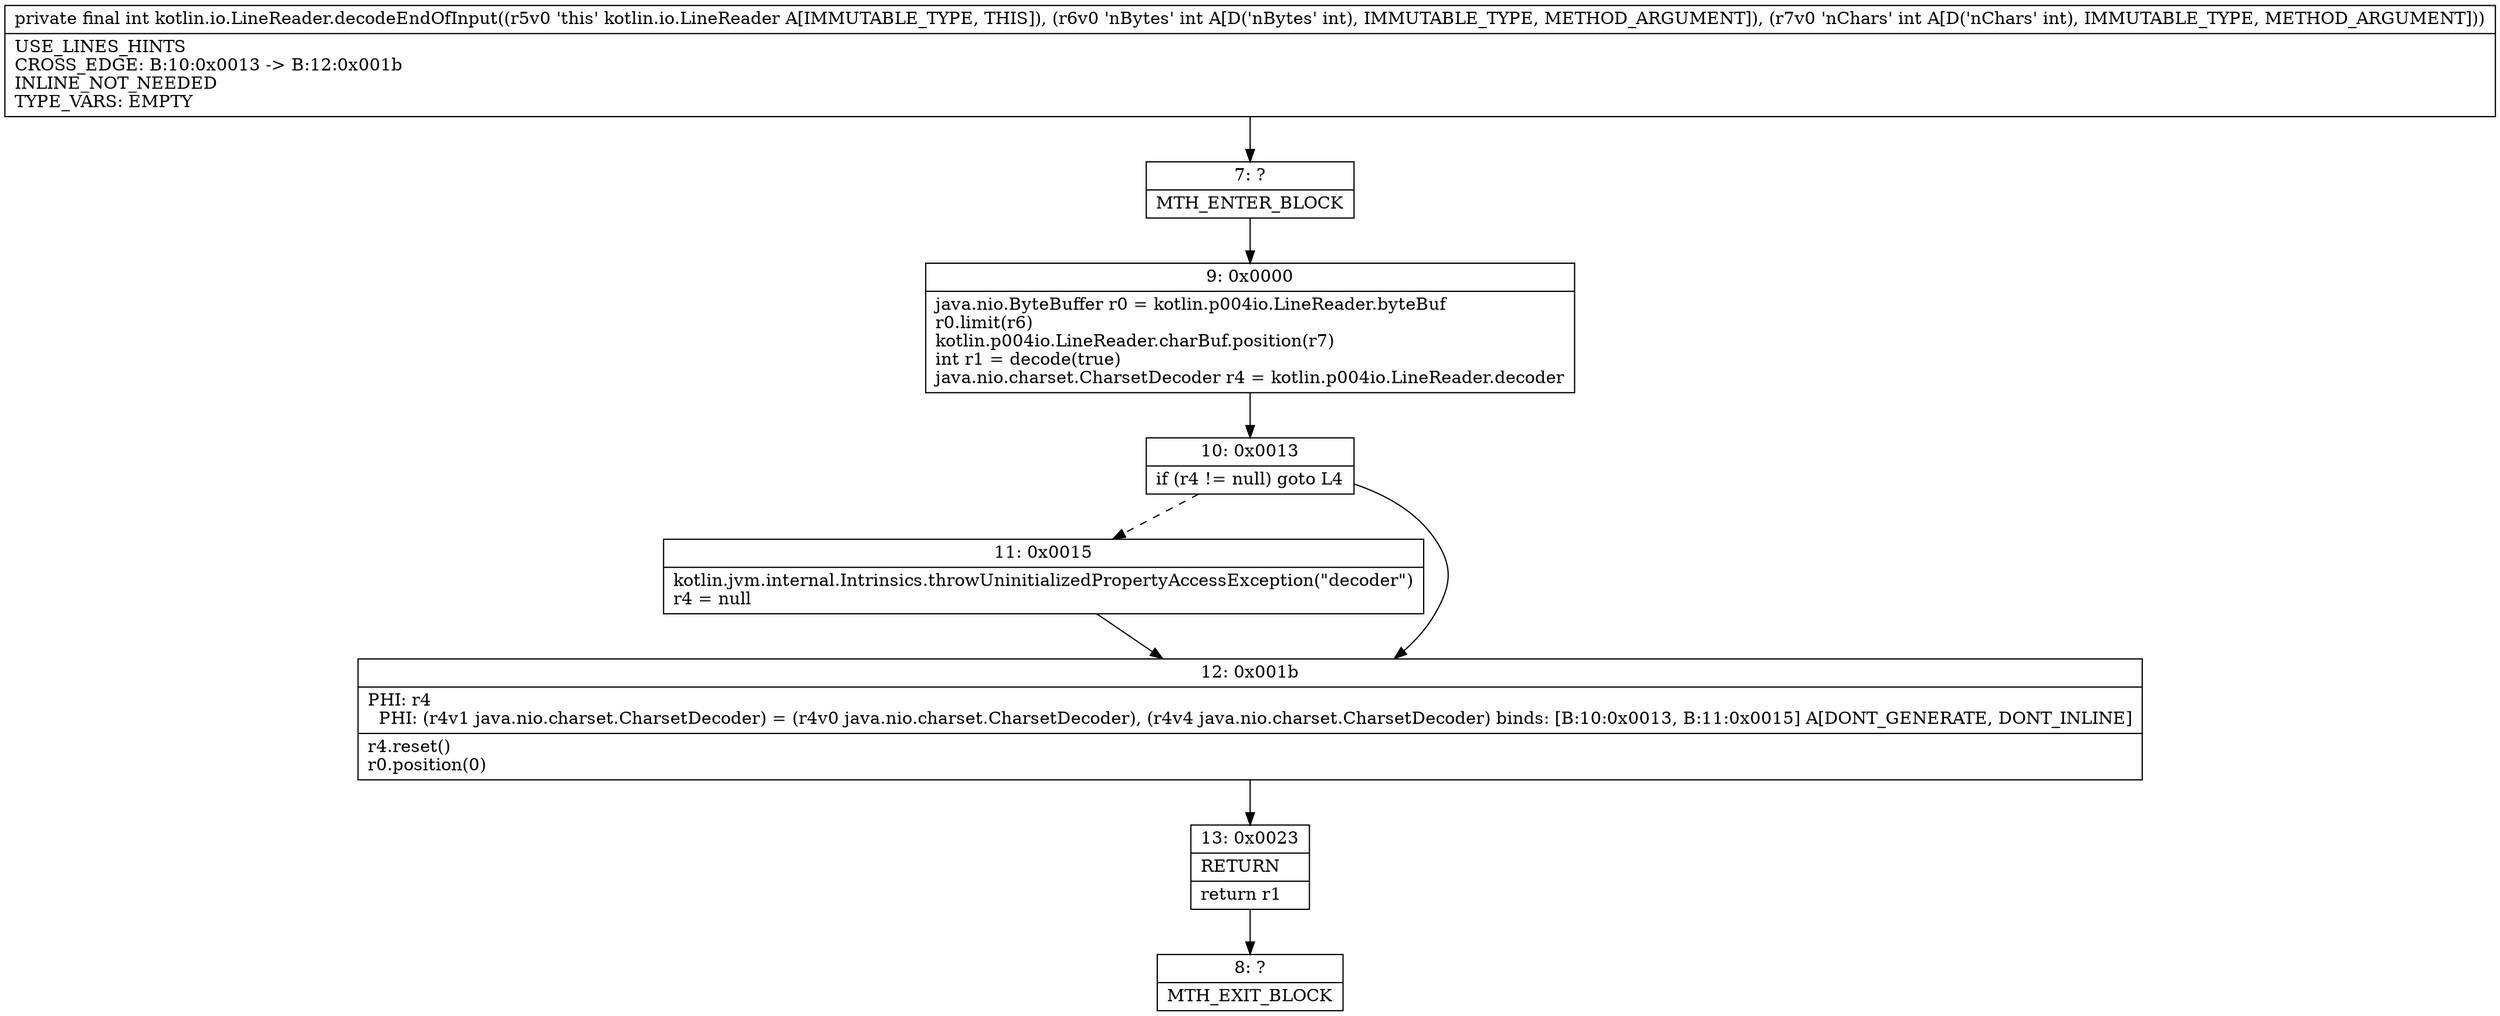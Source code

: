 digraph "CFG forkotlin.io.LineReader.decodeEndOfInput(II)I" {
Node_7 [shape=record,label="{7\:\ ?|MTH_ENTER_BLOCK\l}"];
Node_9 [shape=record,label="{9\:\ 0x0000|java.nio.ByteBuffer r0 = kotlin.p004io.LineReader.byteBuf\lr0.limit(r6)\lkotlin.p004io.LineReader.charBuf.position(r7)\lint r1 = decode(true)\ljava.nio.charset.CharsetDecoder r4 = kotlin.p004io.LineReader.decoder\l}"];
Node_10 [shape=record,label="{10\:\ 0x0013|if (r4 != null) goto L4\l}"];
Node_11 [shape=record,label="{11\:\ 0x0015|kotlin.jvm.internal.Intrinsics.throwUninitializedPropertyAccessException(\"decoder\")\lr4 = null\l}"];
Node_12 [shape=record,label="{12\:\ 0x001b|PHI: r4 \l  PHI: (r4v1 java.nio.charset.CharsetDecoder) = (r4v0 java.nio.charset.CharsetDecoder), (r4v4 java.nio.charset.CharsetDecoder) binds: [B:10:0x0013, B:11:0x0015] A[DONT_GENERATE, DONT_INLINE]\l|r4.reset()\lr0.position(0)\l}"];
Node_13 [shape=record,label="{13\:\ 0x0023|RETURN\l|return r1\l}"];
Node_8 [shape=record,label="{8\:\ ?|MTH_EXIT_BLOCK\l}"];
MethodNode[shape=record,label="{private final int kotlin.io.LineReader.decodeEndOfInput((r5v0 'this' kotlin.io.LineReader A[IMMUTABLE_TYPE, THIS]), (r6v0 'nBytes' int A[D('nBytes' int), IMMUTABLE_TYPE, METHOD_ARGUMENT]), (r7v0 'nChars' int A[D('nChars' int), IMMUTABLE_TYPE, METHOD_ARGUMENT]))  | USE_LINES_HINTS\lCROSS_EDGE: B:10:0x0013 \-\> B:12:0x001b\lINLINE_NOT_NEEDED\lTYPE_VARS: EMPTY\l}"];
MethodNode -> Node_7;Node_7 -> Node_9;
Node_9 -> Node_10;
Node_10 -> Node_11[style=dashed];
Node_10 -> Node_12;
Node_11 -> Node_12;
Node_12 -> Node_13;
Node_13 -> Node_8;
}

